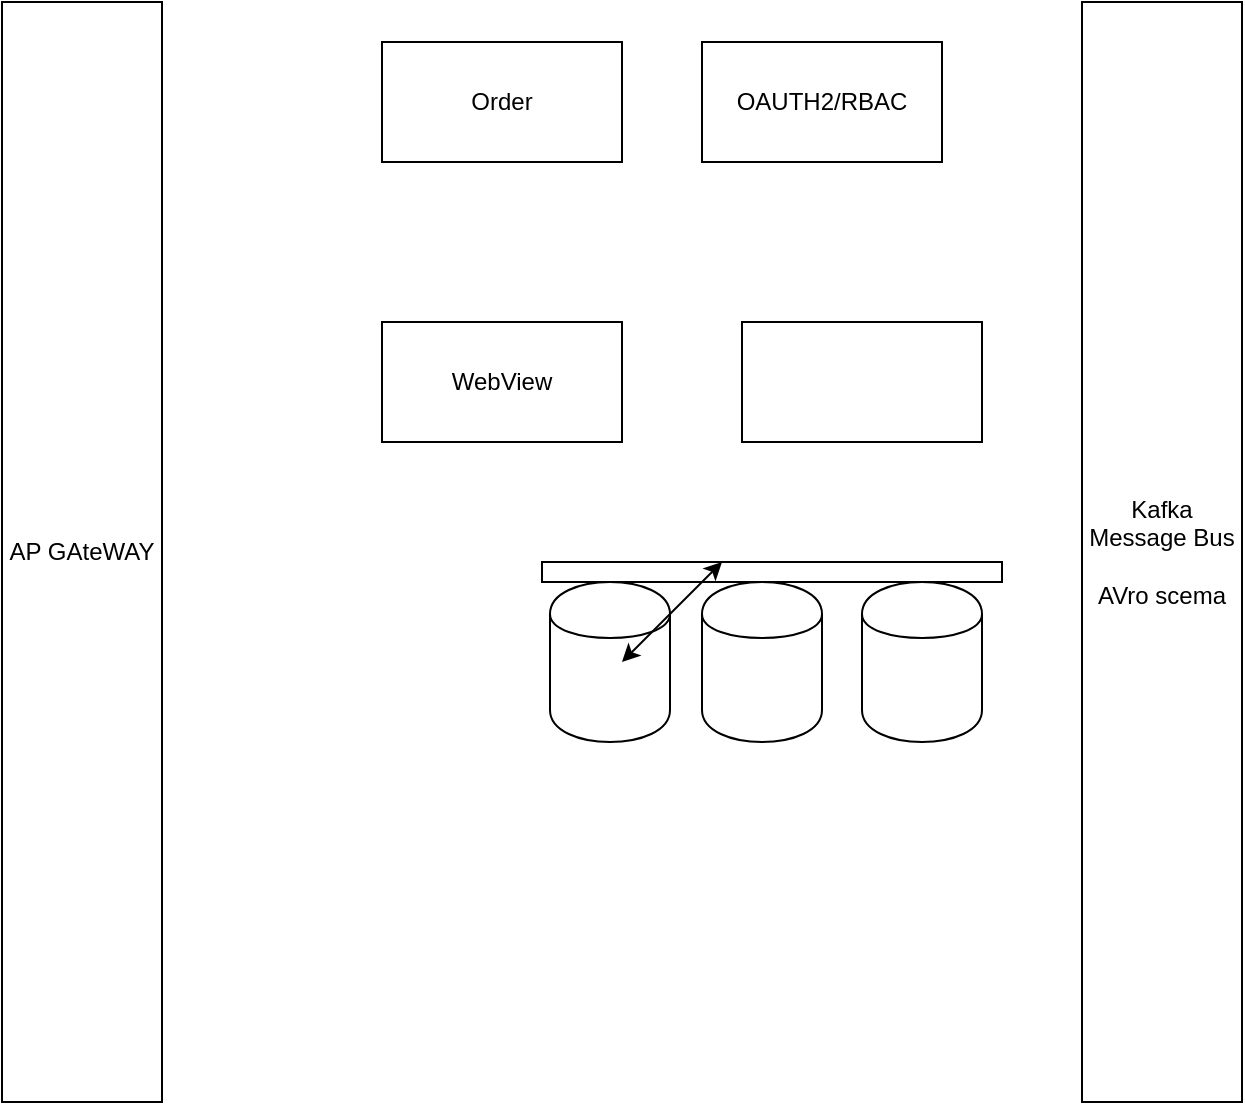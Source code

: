 <mxfile version="13.4.8" type="github">
  <diagram id="cLAyD67rFbaRIYO3z7db" name="Page-1">
    <mxGraphModel dx="1406" dy="732" grid="1" gridSize="10" guides="1" tooltips="1" connect="1" arrows="1" fold="1" page="1" pageScale="1" pageWidth="827" pageHeight="1169" math="0" shadow="0">
      <root>
        <mxCell id="0" />
        <mxCell id="1" parent="0" />
        <mxCell id="CoMfEivVBpqj76ispVfh-1" value="Order" style="rounded=0;whiteSpace=wrap;html=1;" vertex="1" parent="1">
          <mxGeometry x="270" y="80" width="120" height="60" as="geometry" />
        </mxCell>
        <mxCell id="CoMfEivVBpqj76ispVfh-2" value="OAUTH2/RBAC" style="rounded=0;whiteSpace=wrap;html=1;" vertex="1" parent="1">
          <mxGeometry x="430" y="80" width="120" height="60" as="geometry" />
        </mxCell>
        <mxCell id="CoMfEivVBpqj76ispVfh-3" value="AP GAteWAY" style="rounded=0;whiteSpace=wrap;html=1;" vertex="1" parent="1">
          <mxGeometry x="80" y="60" width="80" height="550" as="geometry" />
        </mxCell>
        <mxCell id="CoMfEivVBpqj76ispVfh-4" value="WebView" style="rounded=0;whiteSpace=wrap;html=1;" vertex="1" parent="1">
          <mxGeometry x="270" y="220" width="120" height="60" as="geometry" />
        </mxCell>
        <mxCell id="CoMfEivVBpqj76ispVfh-5" value="" style="rounded=0;whiteSpace=wrap;html=1;" vertex="1" parent="1">
          <mxGeometry x="450" y="220" width="120" height="60" as="geometry" />
        </mxCell>
        <mxCell id="CoMfEivVBpqj76ispVfh-6" value="Kafka Message Bus&lt;br&gt;&lt;br&gt;AVro scema" style="rounded=0;whiteSpace=wrap;html=1;" vertex="1" parent="1">
          <mxGeometry x="620" y="60" width="80" height="550" as="geometry" />
        </mxCell>
        <mxCell id="CoMfEivVBpqj76ispVfh-8" value="" style="shape=cylinder;whiteSpace=wrap;html=1;boundedLbl=1;backgroundOutline=1;" vertex="1" parent="1">
          <mxGeometry x="510" y="350" width="60" height="80" as="geometry" />
        </mxCell>
        <mxCell id="CoMfEivVBpqj76ispVfh-10" value="" style="shape=cylinder;whiteSpace=wrap;html=1;boundedLbl=1;backgroundOutline=1;" vertex="1" parent="1">
          <mxGeometry x="354" y="350" width="60" height="80" as="geometry" />
        </mxCell>
        <mxCell id="CoMfEivVBpqj76ispVfh-11" value="" style="shape=cylinder;whiteSpace=wrap;html=1;boundedLbl=1;backgroundOutline=1;" vertex="1" parent="1">
          <mxGeometry x="430" y="350" width="60" height="80" as="geometry" />
        </mxCell>
        <mxCell id="CoMfEivVBpqj76ispVfh-13" value="" style="rounded=0;whiteSpace=wrap;html=1;" vertex="1" parent="1">
          <mxGeometry x="350" y="340" width="230" height="10" as="geometry" />
        </mxCell>
        <mxCell id="CoMfEivVBpqj76ispVfh-14" value="" style="endArrow=classic;startArrow=classic;html=1;" edge="1" parent="1">
          <mxGeometry width="50" height="50" relative="1" as="geometry">
            <mxPoint x="390" y="390" as="sourcePoint" />
            <mxPoint x="440" y="340" as="targetPoint" />
          </mxGeometry>
        </mxCell>
      </root>
    </mxGraphModel>
  </diagram>
</mxfile>

